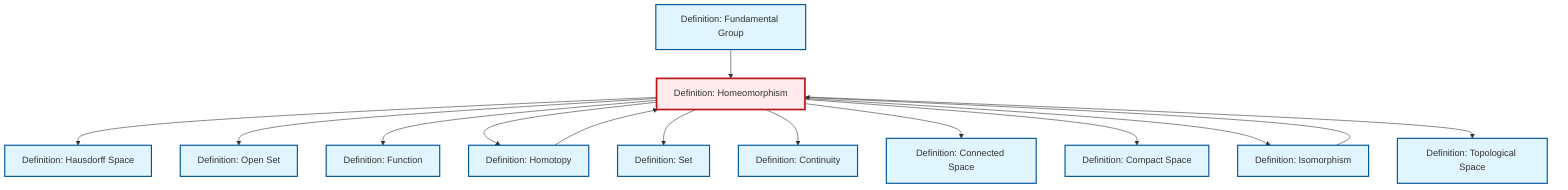 graph TD
    classDef definition fill:#e1f5fe,stroke:#01579b,stroke-width:2px
    classDef theorem fill:#f3e5f5,stroke:#4a148c,stroke-width:2px
    classDef axiom fill:#fff3e0,stroke:#e65100,stroke-width:2px
    classDef example fill:#e8f5e9,stroke:#1b5e20,stroke-width:2px
    classDef current fill:#ffebee,stroke:#b71c1c,stroke-width:3px
    def-homeomorphism["Definition: Homeomorphism"]:::definition
    def-open-set["Definition: Open Set"]:::definition
    def-continuity["Definition: Continuity"]:::definition
    def-function["Definition: Function"]:::definition
    def-homotopy["Definition: Homotopy"]:::definition
    def-isomorphism["Definition: Isomorphism"]:::definition
    def-fundamental-group["Definition: Fundamental Group"]:::definition
    def-set["Definition: Set"]:::definition
    def-hausdorff["Definition: Hausdorff Space"]:::definition
    def-compact["Definition: Compact Space"]:::definition
    def-topological-space["Definition: Topological Space"]:::definition
    def-connected["Definition: Connected Space"]:::definition
    def-homeomorphism --> def-hausdorff
    def-homeomorphism --> def-open-set
    def-homeomorphism --> def-function
    def-homeomorphism --> def-homotopy
    def-homeomorphism --> def-set
    def-homeomorphism --> def-continuity
    def-homotopy --> def-homeomorphism
    def-homeomorphism --> def-connected
    def-homeomorphism --> def-compact
    def-fundamental-group --> def-homeomorphism
    def-isomorphism --> def-homeomorphism
    def-homeomorphism --> def-isomorphism
    def-homeomorphism --> def-topological-space
    class def-homeomorphism current